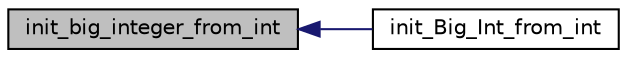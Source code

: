 digraph "init_big_integer_from_int"
{
  edge [fontname="Helvetica",fontsize="10",labelfontname="Helvetica",labelfontsize="10"];
  node [fontname="Helvetica",fontsize="10",shape=record];
  rankdir="LR";
  Node1 [label="init_big_integer_from_int",height=0.2,width=0.4,color="black", fillcolor="grey75", style="filled" fontcolor="black"];
  Node1 -> Node2 [dir="back",color="midnightblue",fontsize="10",style="solid"];
  Node2 [label="init_Big_Int_from_int",height=0.2,width=0.4,color="black", fillcolor="white", style="filled",URL="$big__integer_8c.html#a70280d3fbe2128f5bd1801dddcb781c1"];
}
